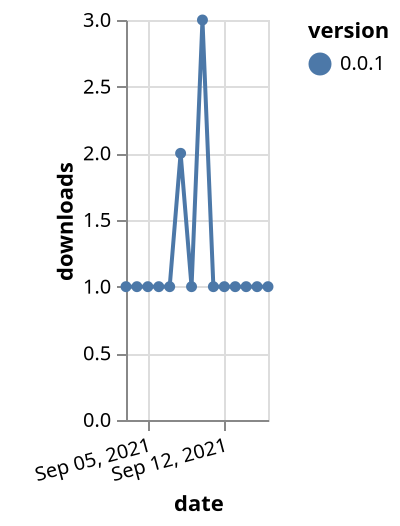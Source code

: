 {"$schema": "https://vega.github.io/schema/vega-lite/v5.json", "description": "A simple bar chart with embedded data.", "data": {"values": [{"date": "2021-09-03", "total": 202, "delta": 1, "version": "0.0.1"}, {"date": "2021-09-04", "total": 203, "delta": 1, "version": "0.0.1"}, {"date": "2021-09-05", "total": 204, "delta": 1, "version": "0.0.1"}, {"date": "2021-09-06", "total": 205, "delta": 1, "version": "0.0.1"}, {"date": "2021-09-07", "total": 206, "delta": 1, "version": "0.0.1"}, {"date": "2021-09-08", "total": 208, "delta": 2, "version": "0.0.1"}, {"date": "2021-09-09", "total": 209, "delta": 1, "version": "0.0.1"}, {"date": "2021-09-10", "total": 212, "delta": 3, "version": "0.0.1"}, {"date": "2021-09-11", "total": 213, "delta": 1, "version": "0.0.1"}, {"date": "2021-09-12", "total": 214, "delta": 1, "version": "0.0.1"}, {"date": "2021-09-13", "total": 215, "delta": 1, "version": "0.0.1"}, {"date": "2021-09-14", "total": 216, "delta": 1, "version": "0.0.1"}, {"date": "2021-09-15", "total": 217, "delta": 1, "version": "0.0.1"}, {"date": "2021-09-16", "total": 218, "delta": 1, "version": "0.0.1"}]}, "width": "container", "mark": {"type": "line", "point": {"filled": true}}, "encoding": {"x": {"field": "date", "type": "temporal", "timeUnit": "yearmonthdate", "title": "date", "axis": {"labelAngle": -15}}, "y": {"field": "delta", "type": "quantitative", "title": "downloads"}, "color": {"field": "version", "type": "nominal"}, "tooltip": {"field": "delta"}}}